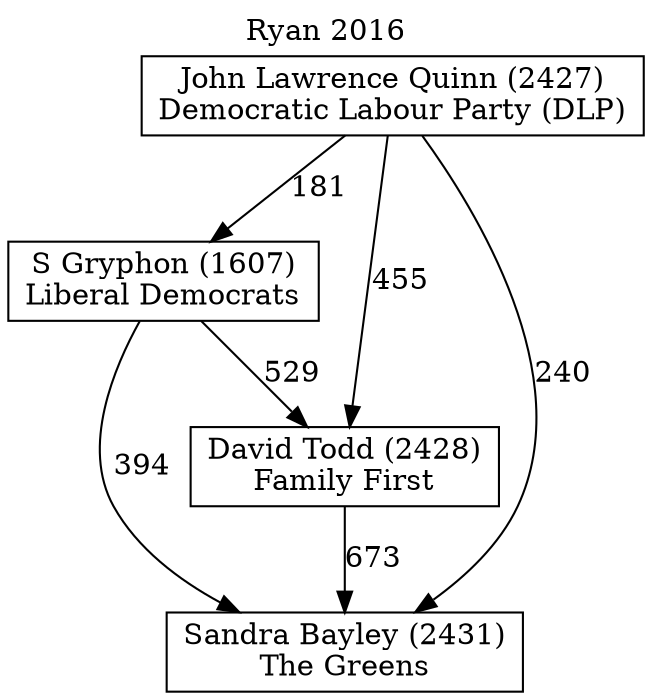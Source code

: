 // House preference flow
digraph "Sandra Bayley (2431)_Ryan_2016" {
	graph [label="Ryan 2016" labelloc=t mclimit=10]
	node [shape=box]
	"S Gryphon (1607)" [label="S Gryphon (1607)
Liberal Democrats"]
	"David Todd (2428)" [label="David Todd (2428)
Family First"]
	"Sandra Bayley (2431)" [label="Sandra Bayley (2431)
The Greens"]
	"John Lawrence Quinn (2427)" [label="John Lawrence Quinn (2427)
Democratic Labour Party (DLP)"]
	"S Gryphon (1607)" -> "Sandra Bayley (2431)" [label=394]
	"David Todd (2428)" -> "Sandra Bayley (2431)" [label=673]
	"John Lawrence Quinn (2427)" -> "S Gryphon (1607)" [label=181]
	"S Gryphon (1607)" -> "David Todd (2428)" [label=529]
	"John Lawrence Quinn (2427)" -> "Sandra Bayley (2431)" [label=240]
	"John Lawrence Quinn (2427)" -> "David Todd (2428)" [label=455]
}
